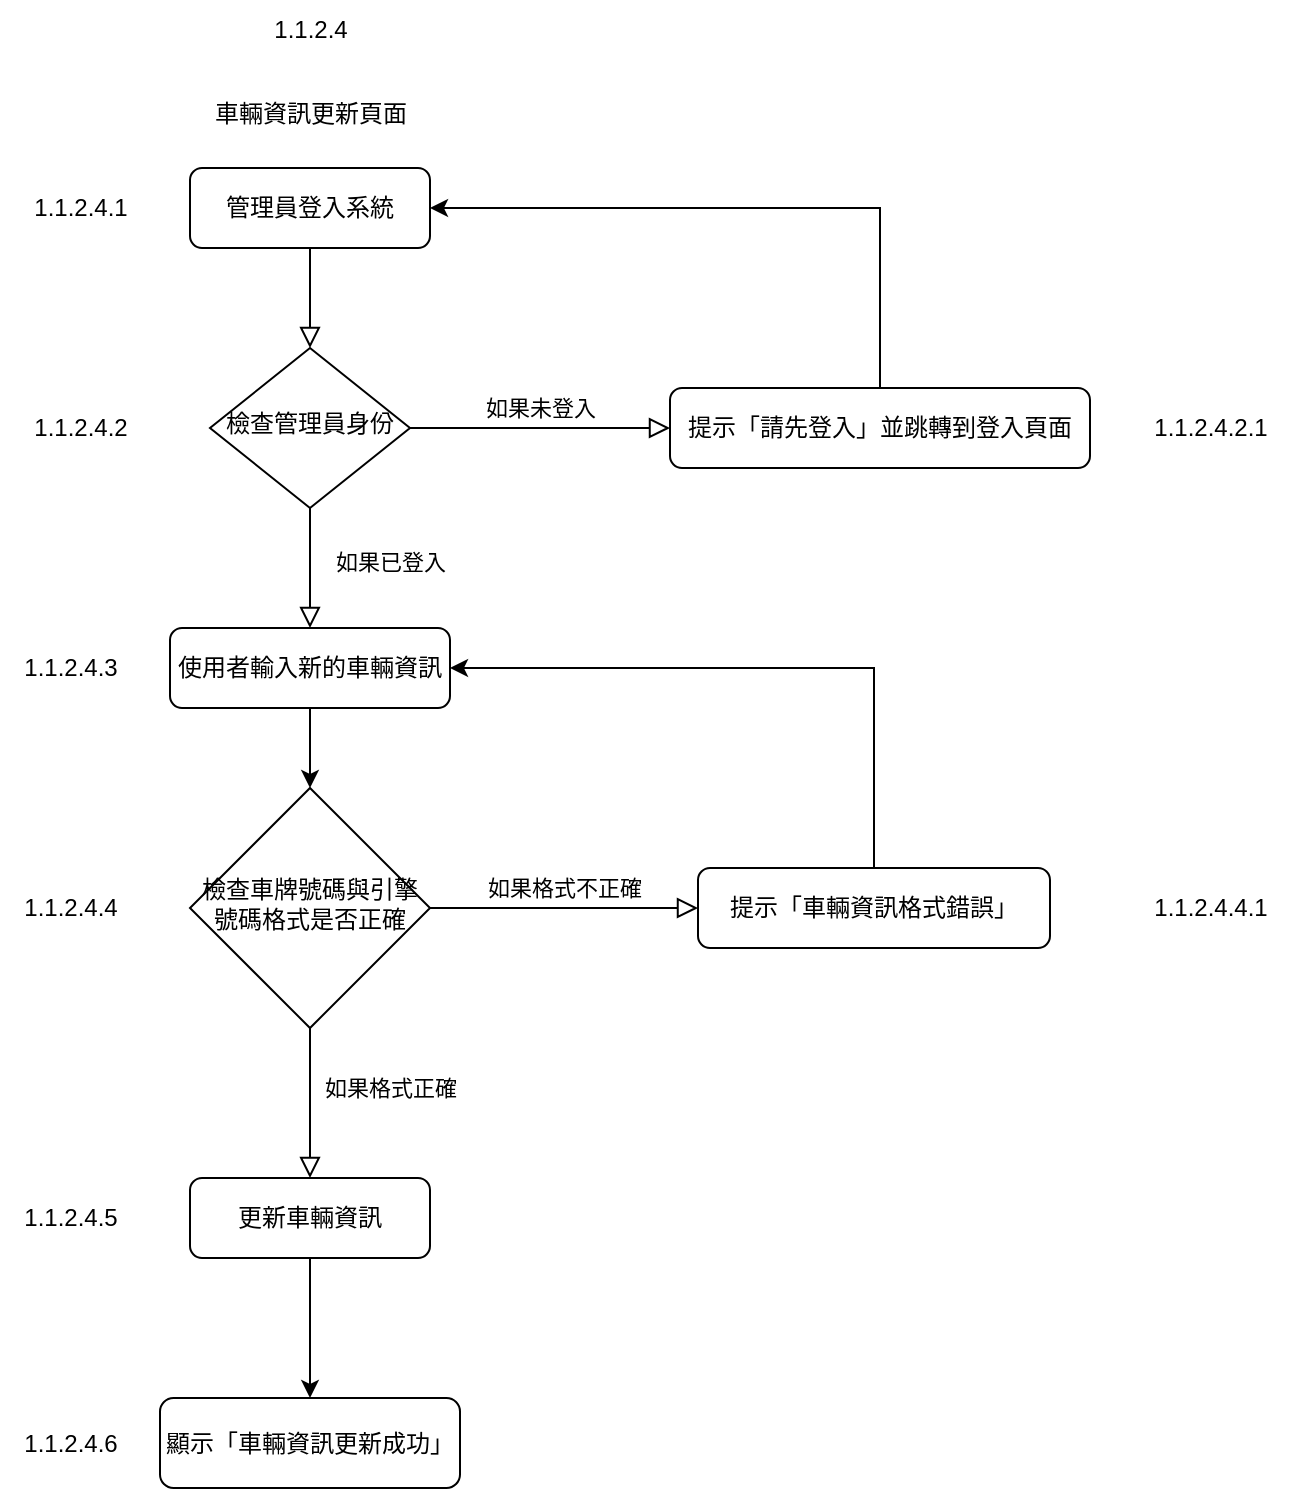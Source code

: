 <mxfile version="24.8.6">
  <diagram id="C5RBs43oDa-KdzZeNtuy" name="Page-1">
    <mxGraphModel dx="1434" dy="782" grid="1" gridSize="10" guides="1" tooltips="1" connect="1" arrows="1" fold="1" page="1" pageScale="1" pageWidth="827" pageHeight="1169" math="0" shadow="0">
      <root>
        <mxCell id="WIyWlLk6GJQsqaUBKTNV-0" />
        <mxCell id="WIyWlLk6GJQsqaUBKTNV-1" parent="WIyWlLk6GJQsqaUBKTNV-0" />
        <mxCell id="EEmhuNAyFI3SDtmoT-Xv-0" value="&lt;div&gt;如果格式正確&lt;/div&gt;" style="rounded=0;html=1;jettySize=auto;orthogonalLoop=1;fontSize=11;endArrow=block;endFill=0;endSize=8;strokeWidth=1;shadow=0;labelBackgroundColor=none;edgeStyle=orthogonalEdgeStyle;" parent="WIyWlLk6GJQsqaUBKTNV-1" source="EEmhuNAyFI3SDtmoT-Xv-2" target="EEmhuNAyFI3SDtmoT-Xv-4" edge="1">
          <mxGeometry x="-0.2" y="40" relative="1" as="geometry">
            <mxPoint as="offset" />
          </mxGeometry>
        </mxCell>
        <mxCell id="EEmhuNAyFI3SDtmoT-Xv-1" value="&lt;div&gt;如果格式不正確&lt;/div&gt;" style="edgeStyle=orthogonalEdgeStyle;rounded=0;html=1;jettySize=auto;orthogonalLoop=1;fontSize=11;endArrow=block;endFill=0;endSize=8;strokeWidth=1;shadow=0;labelBackgroundColor=none;" parent="WIyWlLk6GJQsqaUBKTNV-1" source="EEmhuNAyFI3SDtmoT-Xv-2" target="EEmhuNAyFI3SDtmoT-Xv-6" edge="1">
          <mxGeometry y="10" relative="1" as="geometry">
            <mxPoint as="offset" />
          </mxGeometry>
        </mxCell>
        <mxCell id="EEmhuNAyFI3SDtmoT-Xv-2" value="&lt;div&gt;檢查車牌號碼與引擎號碼格式是否正確&lt;/div&gt;" style="rhombus;whiteSpace=wrap;html=1;shadow=0;fontFamily=Helvetica;fontSize=12;align=center;strokeWidth=1;spacing=6;spacingTop=-4;" parent="WIyWlLk6GJQsqaUBKTNV-1" vertex="1">
          <mxGeometry x="165" y="462" width="120" height="120" as="geometry" />
        </mxCell>
        <mxCell id="EEmhuNAyFI3SDtmoT-Xv-3" value="" style="edgeStyle=orthogonalEdgeStyle;rounded=0;orthogonalLoop=1;jettySize=auto;html=1;" parent="WIyWlLk6GJQsqaUBKTNV-1" source="EEmhuNAyFI3SDtmoT-Xv-4" target="EEmhuNAyFI3SDtmoT-Xv-17" edge="1">
          <mxGeometry relative="1" as="geometry" />
        </mxCell>
        <mxCell id="EEmhuNAyFI3SDtmoT-Xv-4" value="&lt;div&gt;更新車輛資訊&lt;/div&gt;" style="rounded=1;whiteSpace=wrap;html=1;fontSize=12;glass=0;strokeWidth=1;shadow=0;" parent="WIyWlLk6GJQsqaUBKTNV-1" vertex="1">
          <mxGeometry x="165" y="657" width="120" height="40" as="geometry" />
        </mxCell>
        <mxCell id="EEmhuNAyFI3SDtmoT-Xv-5" style="edgeStyle=orthogonalEdgeStyle;rounded=0;orthogonalLoop=1;jettySize=auto;html=1;exitX=0.5;exitY=0;exitDx=0;exitDy=0;entryX=1;entryY=0.5;entryDx=0;entryDy=0;" parent="WIyWlLk6GJQsqaUBKTNV-1" source="EEmhuNAyFI3SDtmoT-Xv-6" target="EEmhuNAyFI3SDtmoT-Xv-16" edge="1">
          <mxGeometry relative="1" as="geometry" />
        </mxCell>
        <mxCell id="EEmhuNAyFI3SDtmoT-Xv-6" value="&lt;div&gt;提示「車輛資訊格式錯誤」&lt;/div&gt;" style="rounded=1;whiteSpace=wrap;html=1;fontSize=12;glass=0;strokeWidth=1;shadow=0;" parent="WIyWlLk6GJQsqaUBKTNV-1" vertex="1">
          <mxGeometry x="419" y="502" width="176" height="40" as="geometry" />
        </mxCell>
        <mxCell id="EEmhuNAyFI3SDtmoT-Xv-7" value="&lt;div&gt;車輛資訊更新頁面&lt;/div&gt;" style="text;html=1;align=center;verticalAlign=middle;resizable=0;points=[];autosize=1;strokeColor=none;fillColor=none;" parent="WIyWlLk6GJQsqaUBKTNV-1" vertex="1">
          <mxGeometry x="165" y="110" width="120" height="30" as="geometry" />
        </mxCell>
        <mxCell id="EEmhuNAyFI3SDtmoT-Xv-8" value="" style="rounded=0;html=1;jettySize=auto;orthogonalLoop=1;fontSize=11;endArrow=block;endFill=0;endSize=8;strokeWidth=1;shadow=0;labelBackgroundColor=none;edgeStyle=orthogonalEdgeStyle;" parent="WIyWlLk6GJQsqaUBKTNV-1" source="EEmhuNAyFI3SDtmoT-Xv-9" target="EEmhuNAyFI3SDtmoT-Xv-12" edge="1">
          <mxGeometry relative="1" as="geometry" />
        </mxCell>
        <mxCell id="EEmhuNAyFI3SDtmoT-Xv-9" value="&lt;div&gt;管理員登入系統&lt;/div&gt;" style="rounded=1;whiteSpace=wrap;html=1;fontSize=12;glass=0;strokeWidth=1;shadow=0;" parent="WIyWlLk6GJQsqaUBKTNV-1" vertex="1">
          <mxGeometry x="165" y="152" width="120" height="40" as="geometry" />
        </mxCell>
        <mxCell id="EEmhuNAyFI3SDtmoT-Xv-10" value="&lt;div&gt;如果已登入&lt;/div&gt;" style="rounded=0;html=1;jettySize=auto;orthogonalLoop=1;fontSize=11;endArrow=block;endFill=0;endSize=8;strokeWidth=1;shadow=0;labelBackgroundColor=none;edgeStyle=orthogonalEdgeStyle;entryX=0.5;entryY=0;entryDx=0;entryDy=0;" parent="WIyWlLk6GJQsqaUBKTNV-1" source="EEmhuNAyFI3SDtmoT-Xv-12" target="EEmhuNAyFI3SDtmoT-Xv-16" edge="1">
          <mxGeometry x="-0.111" y="40" relative="1" as="geometry">
            <mxPoint as="offset" />
            <mxPoint x="225" y="362" as="targetPoint" />
          </mxGeometry>
        </mxCell>
        <mxCell id="EEmhuNAyFI3SDtmoT-Xv-11" value="&lt;div&gt;如果未登入&lt;/div&gt;" style="edgeStyle=orthogonalEdgeStyle;rounded=0;html=1;jettySize=auto;orthogonalLoop=1;fontSize=11;endArrow=block;endFill=0;endSize=8;strokeWidth=1;shadow=0;labelBackgroundColor=none;" parent="WIyWlLk6GJQsqaUBKTNV-1" source="EEmhuNAyFI3SDtmoT-Xv-12" target="EEmhuNAyFI3SDtmoT-Xv-14" edge="1">
          <mxGeometry y="10" relative="1" as="geometry">
            <mxPoint as="offset" />
          </mxGeometry>
        </mxCell>
        <mxCell id="EEmhuNAyFI3SDtmoT-Xv-12" value="&lt;div&gt;檢查管理員身份&lt;/div&gt;" style="rhombus;whiteSpace=wrap;html=1;shadow=0;fontFamily=Helvetica;fontSize=12;align=center;strokeWidth=1;spacing=6;spacingTop=-4;" parent="WIyWlLk6GJQsqaUBKTNV-1" vertex="1">
          <mxGeometry x="175" y="242" width="100" height="80" as="geometry" />
        </mxCell>
        <mxCell id="EEmhuNAyFI3SDtmoT-Xv-13" style="edgeStyle=orthogonalEdgeStyle;rounded=0;orthogonalLoop=1;jettySize=auto;html=1;exitX=0.5;exitY=0;exitDx=0;exitDy=0;entryX=1;entryY=0.5;entryDx=0;entryDy=0;" parent="WIyWlLk6GJQsqaUBKTNV-1" source="EEmhuNAyFI3SDtmoT-Xv-14" target="EEmhuNAyFI3SDtmoT-Xv-9" edge="1">
          <mxGeometry relative="1" as="geometry" />
        </mxCell>
        <mxCell id="EEmhuNAyFI3SDtmoT-Xv-14" value="&lt;div&gt;提示「請先登入」並跳轉到登入頁面&lt;/div&gt;" style="rounded=1;whiteSpace=wrap;html=1;fontSize=12;glass=0;strokeWidth=1;shadow=0;" parent="WIyWlLk6GJQsqaUBKTNV-1" vertex="1">
          <mxGeometry x="405" y="262" width="210" height="40" as="geometry" />
        </mxCell>
        <mxCell id="EEmhuNAyFI3SDtmoT-Xv-15" value="" style="edgeStyle=orthogonalEdgeStyle;rounded=0;orthogonalLoop=1;jettySize=auto;html=1;" parent="WIyWlLk6GJQsqaUBKTNV-1" source="EEmhuNAyFI3SDtmoT-Xv-16" target="EEmhuNAyFI3SDtmoT-Xv-2" edge="1">
          <mxGeometry relative="1" as="geometry" />
        </mxCell>
        <mxCell id="EEmhuNAyFI3SDtmoT-Xv-16" value="&lt;div&gt;使用者輸入新的車輛資訊&lt;/div&gt;" style="rounded=1;whiteSpace=wrap;html=1;" parent="WIyWlLk6GJQsqaUBKTNV-1" vertex="1">
          <mxGeometry x="155" y="382" width="140" height="40" as="geometry" />
        </mxCell>
        <mxCell id="EEmhuNAyFI3SDtmoT-Xv-17" value="&lt;div&gt;顯示「車輛資訊更新成功」&lt;/div&gt;" style="rounded=1;whiteSpace=wrap;html=1;glass=0;strokeWidth=1;shadow=0;" parent="WIyWlLk6GJQsqaUBKTNV-1" vertex="1">
          <mxGeometry x="150" y="767" width="150" height="45" as="geometry" />
        </mxCell>
        <mxCell id="a_pDQGodQPmXll4rM8LY-0" value="1.1.2.4" style="text;html=1;align=center;verticalAlign=middle;resizable=0;points=[];autosize=1;strokeColor=none;fillColor=none;" vertex="1" parent="WIyWlLk6GJQsqaUBKTNV-1">
          <mxGeometry x="195" y="68" width="60" height="30" as="geometry" />
        </mxCell>
        <mxCell id="a_pDQGodQPmXll4rM8LY-1" value="1.1.2.4.1" style="text;html=1;align=center;verticalAlign=middle;resizable=0;points=[];autosize=1;strokeColor=none;fillColor=none;" vertex="1" parent="WIyWlLk6GJQsqaUBKTNV-1">
          <mxGeometry x="75" y="157" width="70" height="30" as="geometry" />
        </mxCell>
        <mxCell id="a_pDQGodQPmXll4rM8LY-2" value="1.1.2.4.2" style="text;html=1;align=center;verticalAlign=middle;resizable=0;points=[];autosize=1;strokeColor=none;fillColor=none;" vertex="1" parent="WIyWlLk6GJQsqaUBKTNV-1">
          <mxGeometry x="75" y="267" width="70" height="30" as="geometry" />
        </mxCell>
        <mxCell id="a_pDQGodQPmXll4rM8LY-3" value="1.1.2.4.2.1" style="text;html=1;align=center;verticalAlign=middle;resizable=0;points=[];autosize=1;strokeColor=none;fillColor=none;" vertex="1" parent="WIyWlLk6GJQsqaUBKTNV-1">
          <mxGeometry x="635" y="267" width="80" height="30" as="geometry" />
        </mxCell>
        <mxCell id="a_pDQGodQPmXll4rM8LY-4" value="1.1.2.4.3" style="text;html=1;align=center;verticalAlign=middle;resizable=0;points=[];autosize=1;strokeColor=none;fillColor=none;" vertex="1" parent="WIyWlLk6GJQsqaUBKTNV-1">
          <mxGeometry x="70" y="387" width="70" height="30" as="geometry" />
        </mxCell>
        <mxCell id="a_pDQGodQPmXll4rM8LY-5" value="1.1.2.4.4" style="text;html=1;align=center;verticalAlign=middle;resizable=0;points=[];autosize=1;strokeColor=none;fillColor=none;" vertex="1" parent="WIyWlLk6GJQsqaUBKTNV-1">
          <mxGeometry x="70" y="507" width="70" height="30" as="geometry" />
        </mxCell>
        <mxCell id="a_pDQGodQPmXll4rM8LY-6" value="1.1.2.4.4.1" style="text;html=1;align=center;verticalAlign=middle;resizable=0;points=[];autosize=1;strokeColor=none;fillColor=none;" vertex="1" parent="WIyWlLk6GJQsqaUBKTNV-1">
          <mxGeometry x="635" y="507" width="80" height="30" as="geometry" />
        </mxCell>
        <mxCell id="a_pDQGodQPmXll4rM8LY-7" value="1.1.2.4.5" style="text;html=1;align=center;verticalAlign=middle;resizable=0;points=[];autosize=1;strokeColor=none;fillColor=none;" vertex="1" parent="WIyWlLk6GJQsqaUBKTNV-1">
          <mxGeometry x="70" y="662" width="70" height="30" as="geometry" />
        </mxCell>
        <mxCell id="a_pDQGodQPmXll4rM8LY-8" value="1.1.2.4.6" style="text;html=1;align=center;verticalAlign=middle;resizable=0;points=[];autosize=1;strokeColor=none;fillColor=none;" vertex="1" parent="WIyWlLk6GJQsqaUBKTNV-1">
          <mxGeometry x="70" y="774.5" width="70" height="30" as="geometry" />
        </mxCell>
      </root>
    </mxGraphModel>
  </diagram>
</mxfile>
